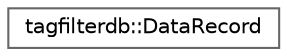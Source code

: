 digraph "Graphical Class Hierarchy"
{
 // LATEX_PDF_SIZE
  bgcolor="transparent";
  edge [fontname=Helvetica,fontsize=10,labelfontname=Helvetica,labelfontsize=10];
  node [fontname=Helvetica,fontsize=10,shape=box,height=0.2,width=0.4];
  rankdir="LR";
  Node0 [id="Node000000",label="tagfilterdb::DataRecord",height=0.2,width=0.4,color="grey40", fillcolor="white", style="filled",URL="$classtagfilterdb_1_1DataRecord.html",tooltip=" "];
}
